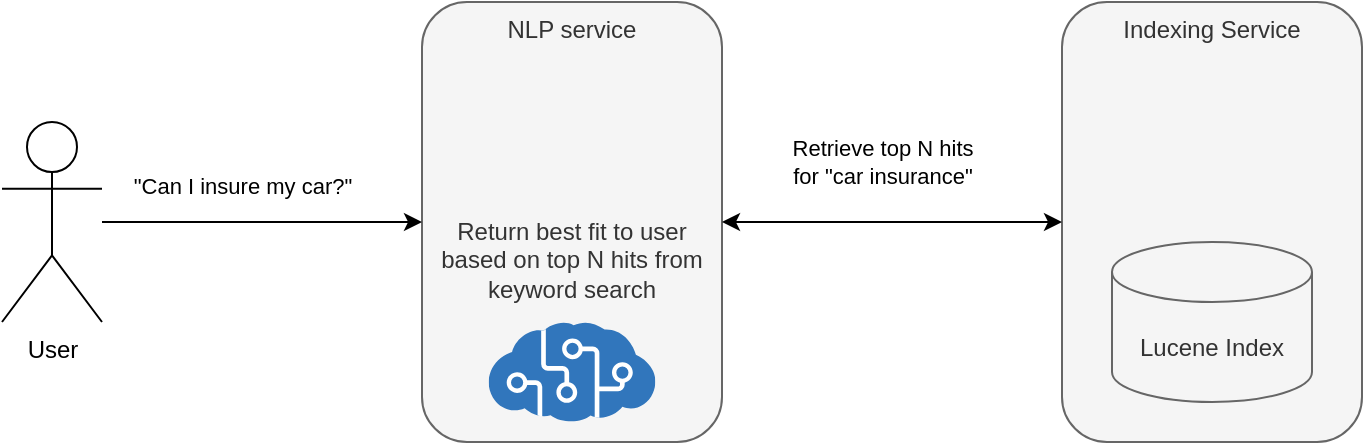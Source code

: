 <mxfile>
    <diagram id="9susfNKApX4Kko8N7dXt" name="Page-1">
        <mxGraphModel dx="978" dy="692" grid="1" gridSize="10" guides="1" tooltips="1" connect="1" arrows="1" fold="1" page="1" pageScale="1" pageWidth="827" pageHeight="1169" math="0" shadow="0">
            <root>
                <mxCell id="0"/>
                <mxCell id="1" parent="0"/>
                <mxCell id="3" value="NLP service&lt;br&gt;&lt;br&gt;&lt;br&gt;&lt;br&gt;&lt;br&gt;&lt;br&gt;&lt;br&gt;Return best fit to user based on top N hits from keyword search" style="rounded=1;whiteSpace=wrap;html=1;fillColor=#f5f5f5;fontColor=#333333;strokeColor=#666666;verticalAlign=top;" vertex="1" parent="1">
                    <mxGeometry x="280" y="140" width="150" height="220" as="geometry"/>
                </mxCell>
                <mxCell id="4" value="User" style="shape=umlActor;verticalLabelPosition=bottom;verticalAlign=top;html=1;outlineConnect=0;" vertex="1" parent="1">
                    <mxGeometry x="70" y="200" width="50" height="100" as="geometry"/>
                </mxCell>
                <mxCell id="7" value="" style="endArrow=classic;html=1;entryX=0;entryY=0.5;entryDx=0;entryDy=0;" edge="1" parent="1" source="4" target="3">
                    <mxGeometry width="50" height="50" relative="1" as="geometry">
                        <mxPoint x="170" y="296.59" as="sourcePoint"/>
                        <mxPoint x="220" y="246.59" as="targetPoint"/>
                    </mxGeometry>
                </mxCell>
                <mxCell id="8" value="&quot;Can I insure my car?&quot;" style="edgeLabel;html=1;align=center;verticalAlign=middle;resizable=0;points=[];" vertex="1" connectable="0" parent="7">
                    <mxGeometry x="-0.188" y="-3" relative="1" as="geometry">
                        <mxPoint x="5" y="-21" as="offset"/>
                    </mxGeometry>
                </mxCell>
                <mxCell id="9" value="Indexing Service" style="rounded=1;whiteSpace=wrap;html=1;fillColor=#f5f5f5;fontColor=#333333;strokeColor=#666666;verticalAlign=top;" vertex="1" parent="1">
                    <mxGeometry x="600" y="140" width="150" height="220" as="geometry"/>
                </mxCell>
                <mxCell id="5" value="Lucene Index" style="shape=cylinder3;whiteSpace=wrap;html=1;boundedLbl=1;backgroundOutline=1;size=15;fillColor=#f5f5f5;fontColor=#333333;strokeColor=#666666;" vertex="1" parent="1">
                    <mxGeometry x="625" y="260" width="100" height="80" as="geometry"/>
                </mxCell>
                <mxCell id="10" value="" style="endArrow=classic;html=1;entryX=0;entryY=0.5;entryDx=0;entryDy=0;exitX=1;exitY=0.5;exitDx=0;exitDy=0;startArrow=classic;startFill=1;endFill=1;" edge="1" parent="1" source="3" target="9">
                    <mxGeometry width="50" height="50" relative="1" as="geometry">
                        <mxPoint x="440" y="260" as="sourcePoint"/>
                        <mxPoint x="600" y="260" as="targetPoint"/>
                    </mxGeometry>
                </mxCell>
                <mxCell id="11" value="Retrieve top N hits &lt;br&gt;for &quot;car insurance&quot;" style="edgeLabel;html=1;align=center;verticalAlign=middle;resizable=0;points=[];" vertex="1" connectable="0" parent="10">
                    <mxGeometry x="-0.188" y="-3" relative="1" as="geometry">
                        <mxPoint x="11" y="-33" as="offset"/>
                    </mxGeometry>
                </mxCell>
                <mxCell id="12" value="" style="sketch=0;aspect=fixed;html=1;points=[];align=center;image;fontSize=12;image=img/lib/mscae/Cognitive_Services.svg;" vertex="1" parent="1">
                    <mxGeometry x="313.34" y="300" width="83.33" height="50" as="geometry"/>
                </mxCell>
            </root>
        </mxGraphModel>
    </diagram>
</mxfile>